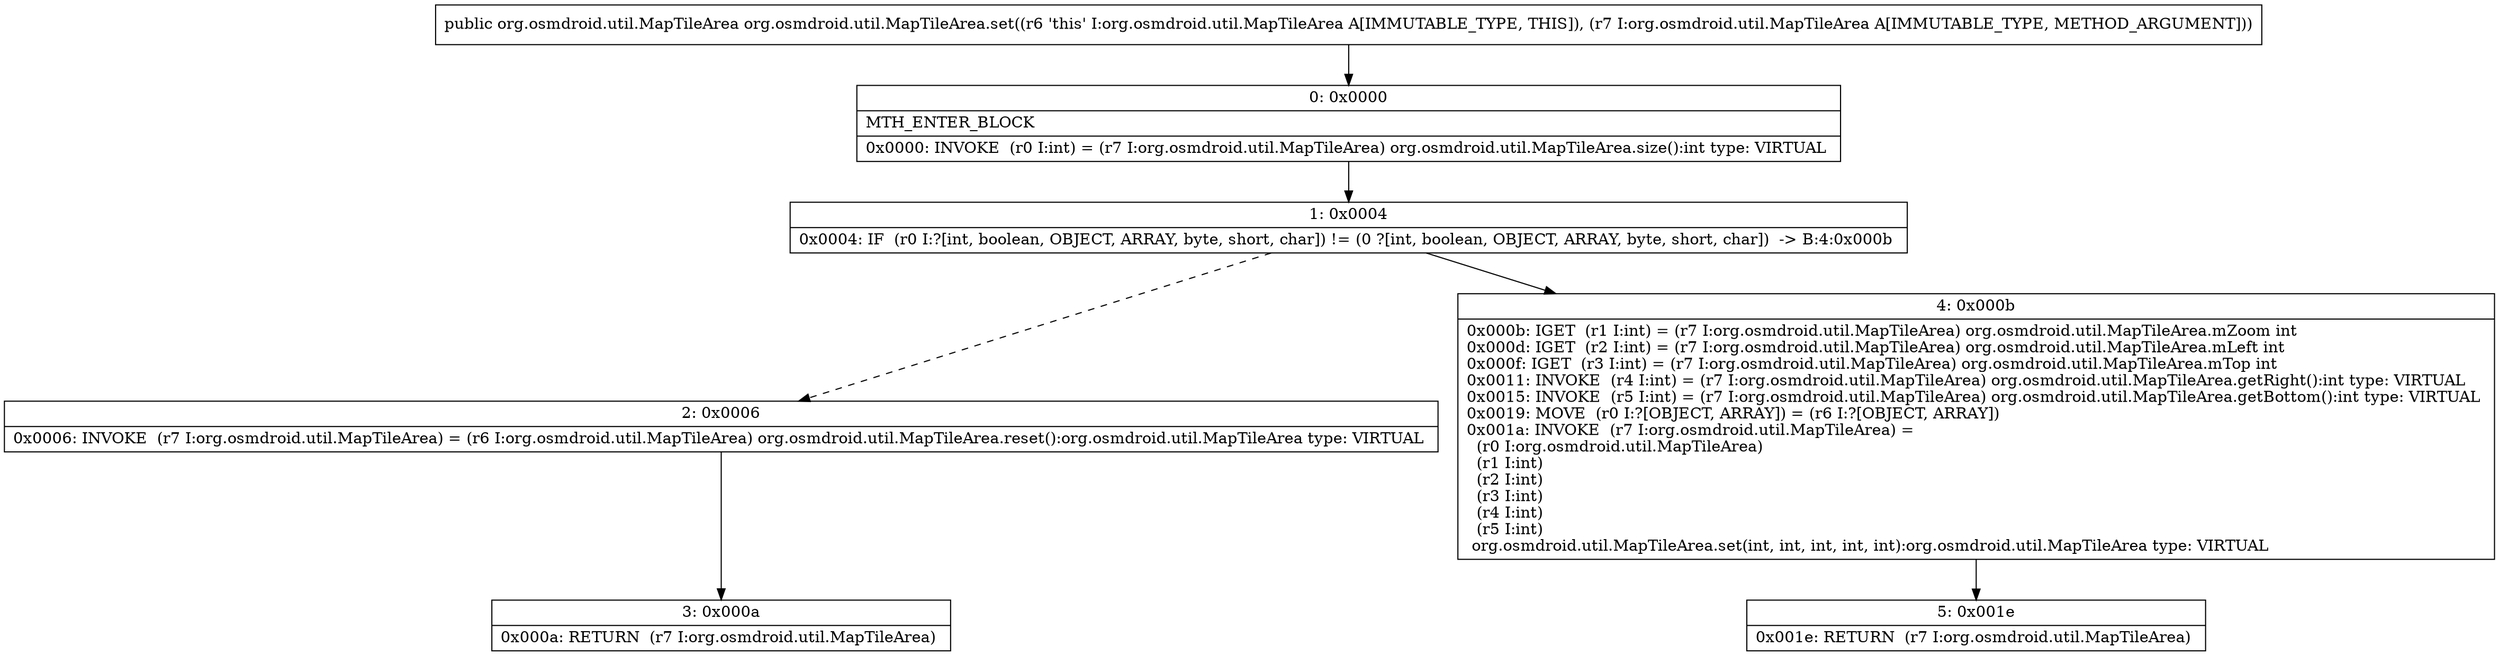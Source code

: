 digraph "CFG fororg.osmdroid.util.MapTileArea.set(Lorg\/osmdroid\/util\/MapTileArea;)Lorg\/osmdroid\/util\/MapTileArea;" {
Node_0 [shape=record,label="{0\:\ 0x0000|MTH_ENTER_BLOCK\l|0x0000: INVOKE  (r0 I:int) = (r7 I:org.osmdroid.util.MapTileArea) org.osmdroid.util.MapTileArea.size():int type: VIRTUAL \l}"];
Node_1 [shape=record,label="{1\:\ 0x0004|0x0004: IF  (r0 I:?[int, boolean, OBJECT, ARRAY, byte, short, char]) != (0 ?[int, boolean, OBJECT, ARRAY, byte, short, char])  \-\> B:4:0x000b \l}"];
Node_2 [shape=record,label="{2\:\ 0x0006|0x0006: INVOKE  (r7 I:org.osmdroid.util.MapTileArea) = (r6 I:org.osmdroid.util.MapTileArea) org.osmdroid.util.MapTileArea.reset():org.osmdroid.util.MapTileArea type: VIRTUAL \l}"];
Node_3 [shape=record,label="{3\:\ 0x000a|0x000a: RETURN  (r7 I:org.osmdroid.util.MapTileArea) \l}"];
Node_4 [shape=record,label="{4\:\ 0x000b|0x000b: IGET  (r1 I:int) = (r7 I:org.osmdroid.util.MapTileArea) org.osmdroid.util.MapTileArea.mZoom int \l0x000d: IGET  (r2 I:int) = (r7 I:org.osmdroid.util.MapTileArea) org.osmdroid.util.MapTileArea.mLeft int \l0x000f: IGET  (r3 I:int) = (r7 I:org.osmdroid.util.MapTileArea) org.osmdroid.util.MapTileArea.mTop int \l0x0011: INVOKE  (r4 I:int) = (r7 I:org.osmdroid.util.MapTileArea) org.osmdroid.util.MapTileArea.getRight():int type: VIRTUAL \l0x0015: INVOKE  (r5 I:int) = (r7 I:org.osmdroid.util.MapTileArea) org.osmdroid.util.MapTileArea.getBottom():int type: VIRTUAL \l0x0019: MOVE  (r0 I:?[OBJECT, ARRAY]) = (r6 I:?[OBJECT, ARRAY]) \l0x001a: INVOKE  (r7 I:org.osmdroid.util.MapTileArea) = \l  (r0 I:org.osmdroid.util.MapTileArea)\l  (r1 I:int)\l  (r2 I:int)\l  (r3 I:int)\l  (r4 I:int)\l  (r5 I:int)\l org.osmdroid.util.MapTileArea.set(int, int, int, int, int):org.osmdroid.util.MapTileArea type: VIRTUAL \l}"];
Node_5 [shape=record,label="{5\:\ 0x001e|0x001e: RETURN  (r7 I:org.osmdroid.util.MapTileArea) \l}"];
MethodNode[shape=record,label="{public org.osmdroid.util.MapTileArea org.osmdroid.util.MapTileArea.set((r6 'this' I:org.osmdroid.util.MapTileArea A[IMMUTABLE_TYPE, THIS]), (r7 I:org.osmdroid.util.MapTileArea A[IMMUTABLE_TYPE, METHOD_ARGUMENT])) }"];
MethodNode -> Node_0;
Node_0 -> Node_1;
Node_1 -> Node_2[style=dashed];
Node_1 -> Node_4;
Node_2 -> Node_3;
Node_4 -> Node_5;
}

